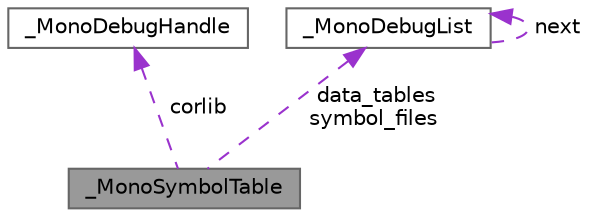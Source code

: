 digraph "_MonoSymbolTable"
{
 // LATEX_PDF_SIZE
  bgcolor="transparent";
  edge [fontname=Helvetica,fontsize=10,labelfontname=Helvetica,labelfontsize=10];
  node [fontname=Helvetica,fontsize=10,shape=box,height=0.2,width=0.4];
  Node1 [label="_MonoSymbolTable",height=0.2,width=0.4,color="gray40", fillcolor="grey60", style="filled", fontcolor="black",tooltip=" "];
  Node2 -> Node1 [dir="back",color="darkorchid3",style="dashed",label=" corlib" ];
  Node2 [label="_MonoDebugHandle",height=0.2,width=0.4,color="gray40", fillcolor="white", style="filled",URL="$struct___mono_debug_handle.html",tooltip=" "];
  Node3 -> Node1 [dir="back",color="darkorchid3",style="dashed",label=" data_tables\nsymbol_files" ];
  Node3 [label="_MonoDebugList",height=0.2,width=0.4,color="gray40", fillcolor="white", style="filled",URL="$struct___mono_debug_list.html",tooltip=" "];
  Node3 -> Node3 [dir="back",color="darkorchid3",style="dashed",label=" next" ];
}
